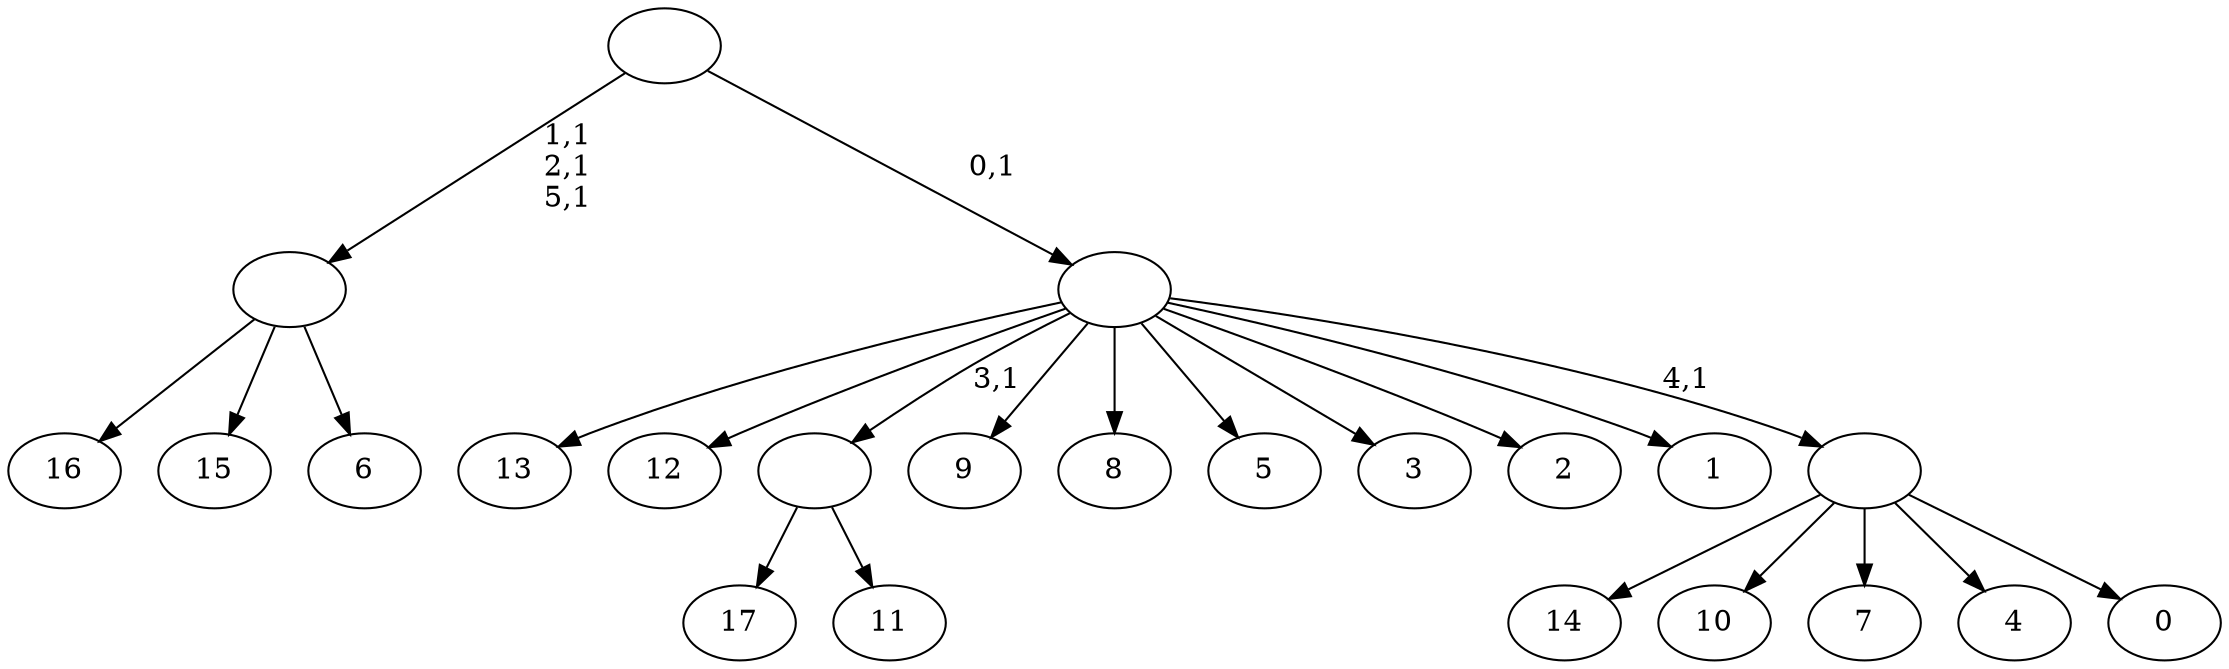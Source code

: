 digraph T {
	24 [label="17"]
	23 [label="16"]
	22 [label="15"]
	21 [label="14"]
	20 [label="13"]
	19 [label="12"]
	18 [label="11"]
	17 [label=""]
	16 [label="10"]
	15 [label="9"]
	14 [label="8"]
	13 [label="7"]
	12 [label="6"]
	11 [label=""]
	8 [label="5"]
	7 [label="4"]
	6 [label="3"]
	5 [label="2"]
	4 [label="1"]
	3 [label="0"]
	2 [label=""]
	1 [label=""]
	0 [label=""]
	17 -> 24 [label=""]
	17 -> 18 [label=""]
	11 -> 23 [label=""]
	11 -> 22 [label=""]
	11 -> 12 [label=""]
	2 -> 21 [label=""]
	2 -> 16 [label=""]
	2 -> 13 [label=""]
	2 -> 7 [label=""]
	2 -> 3 [label=""]
	1 -> 20 [label=""]
	1 -> 19 [label=""]
	1 -> 17 [label="3,1"]
	1 -> 15 [label=""]
	1 -> 14 [label=""]
	1 -> 8 [label=""]
	1 -> 6 [label=""]
	1 -> 5 [label=""]
	1 -> 4 [label=""]
	1 -> 2 [label="4,1"]
	0 -> 11 [label="1,1\n2,1\n5,1"]
	0 -> 1 [label="0,1"]
}
